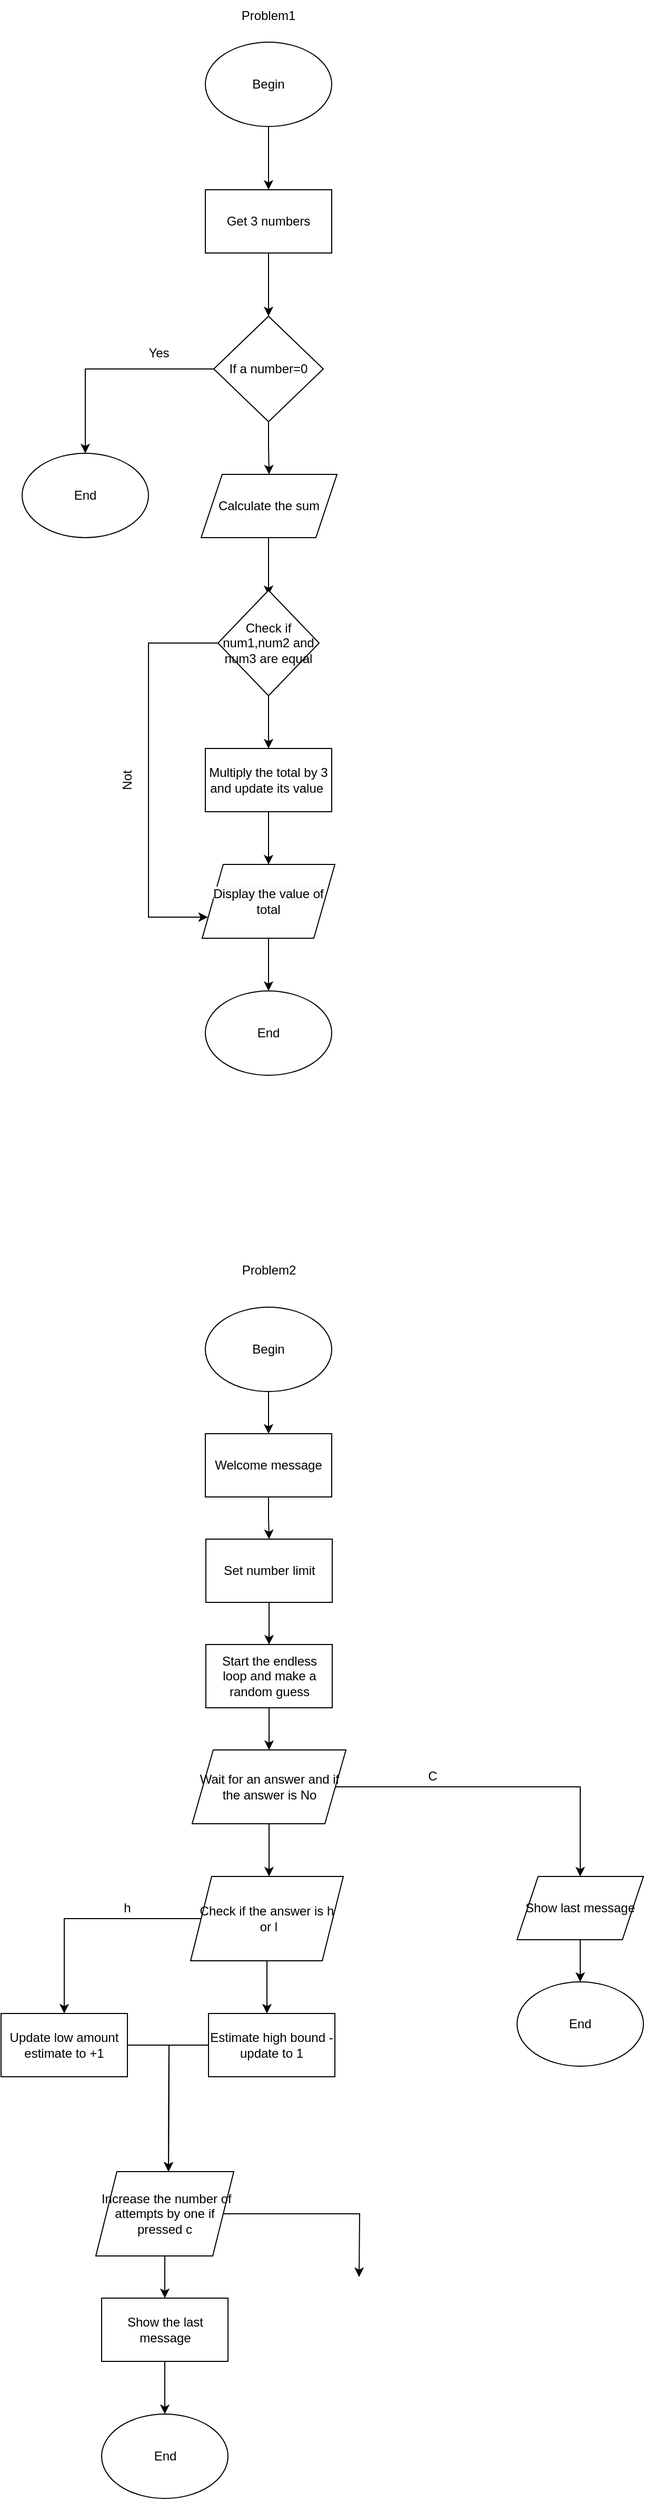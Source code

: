 <mxfile version="22.0.6" type="github">
  <diagram name="Sayfa -1" id="bmsgZCtZZ-5AFsBClS5B">
    <mxGraphModel dx="954" dy="622" grid="1" gridSize="10" guides="1" tooltips="1" connect="1" arrows="1" fold="1" page="1" pageScale="1" pageWidth="827" pageHeight="1169" math="0" shadow="0">
      <root>
        <mxCell id="0" />
        <mxCell id="1" parent="0" />
        <mxCell id="w_AHAtuaYFJrgY3aIRM--20" value="Problem1" style="text;html=1;strokeColor=none;fillColor=none;align=center;verticalAlign=middle;whiteSpace=wrap;rounded=0;" parent="1" vertex="1">
          <mxGeometry x="384" width="60" height="30" as="geometry" />
        </mxCell>
        <mxCell id="phnRR8jFc-2AYbye7Y-e-3" value="" style="edgeStyle=orthogonalEdgeStyle;rounded=0;orthogonalLoop=1;jettySize=auto;html=1;" parent="1" source="phnRR8jFc-2AYbye7Y-e-1" target="phnRR8jFc-2AYbye7Y-e-2" edge="1">
          <mxGeometry relative="1" as="geometry" />
        </mxCell>
        <mxCell id="phnRR8jFc-2AYbye7Y-e-1" value="Begin" style="ellipse;whiteSpace=wrap;html=1;" parent="1" vertex="1">
          <mxGeometry x="354" y="40" width="120" height="80" as="geometry" />
        </mxCell>
        <mxCell id="phnRR8jFc-2AYbye7Y-e-6" value="" style="edgeStyle=orthogonalEdgeStyle;rounded=0;orthogonalLoop=1;jettySize=auto;html=1;" parent="1" source="phnRR8jFc-2AYbye7Y-e-2" edge="1">
          <mxGeometry relative="1" as="geometry">
            <mxPoint x="414" y="300" as="targetPoint" />
          </mxGeometry>
        </mxCell>
        <mxCell id="phnRR8jFc-2AYbye7Y-e-2" value="Get 3 numbers" style="whiteSpace=wrap;html=1;" parent="1" vertex="1">
          <mxGeometry x="354" y="180" width="120" height="60" as="geometry" />
        </mxCell>
        <mxCell id="phnRR8jFc-2AYbye7Y-e-9" value="" style="edgeStyle=orthogonalEdgeStyle;rounded=0;orthogonalLoop=1;jettySize=auto;html=1;entryX=0.5;entryY=0;entryDx=0;entryDy=0;" parent="1" source="phnRR8jFc-2AYbye7Y-e-4" target="phnRR8jFc-2AYbye7Y-e-7" edge="1">
          <mxGeometry relative="1" as="geometry">
            <mxPoint x="280" y="430" as="targetPoint" />
          </mxGeometry>
        </mxCell>
        <mxCell id="phnRR8jFc-2AYbye7Y-e-11" value="" style="edgeStyle=orthogonalEdgeStyle;rounded=0;orthogonalLoop=1;jettySize=auto;html=1;" parent="1" source="phnRR8jFc-2AYbye7Y-e-4" target="phnRR8jFc-2AYbye7Y-e-10" edge="1">
          <mxGeometry relative="1" as="geometry" />
        </mxCell>
        <mxCell id="phnRR8jFc-2AYbye7Y-e-4" value="If a number=0" style="rhombus;whiteSpace=wrap;html=1;" parent="1" vertex="1">
          <mxGeometry x="362" y="300" width="104" height="100" as="geometry" />
        </mxCell>
        <mxCell id="phnRR8jFc-2AYbye7Y-e-7" value="End" style="ellipse;whiteSpace=wrap;html=1;" parent="1" vertex="1">
          <mxGeometry x="180" y="430" width="120" height="80" as="geometry" />
        </mxCell>
        <mxCell id="phnRR8jFc-2AYbye7Y-e-15" value="" style="edgeStyle=orthogonalEdgeStyle;rounded=0;orthogonalLoop=1;jettySize=auto;html=1;" parent="1" source="phnRR8jFc-2AYbye7Y-e-10" edge="1">
          <mxGeometry relative="1" as="geometry">
            <mxPoint x="414" y="564.5" as="targetPoint" />
          </mxGeometry>
        </mxCell>
        <mxCell id="phnRR8jFc-2AYbye7Y-e-10" value="Calculate the sum" style="shape=parallelogram;perimeter=parallelogramPerimeter;whiteSpace=wrap;html=1;fixedSize=1;" parent="1" vertex="1">
          <mxGeometry x="350" y="450" width="129" height="60" as="geometry" />
        </mxCell>
        <mxCell id="phnRR8jFc-2AYbye7Y-e-19" value="" style="edgeStyle=orthogonalEdgeStyle;rounded=0;orthogonalLoop=1;jettySize=auto;html=1;" parent="1" source="phnRR8jFc-2AYbye7Y-e-17" target="phnRR8jFc-2AYbye7Y-e-18" edge="1">
          <mxGeometry relative="1" as="geometry" />
        </mxCell>
        <mxCell id="ZxIxD0bRiLSrX2sxEqu0-2" value="" style="edgeStyle=orthogonalEdgeStyle;rounded=0;orthogonalLoop=1;jettySize=auto;html=1;entryX=0;entryY=0.75;entryDx=0;entryDy=0;" parent="1" source="phnRR8jFc-2AYbye7Y-e-17" target="phnRR8jFc-2AYbye7Y-e-20" edge="1">
          <mxGeometry relative="1" as="geometry">
            <mxPoint x="260" y="850" as="targetPoint" />
            <Array as="points">
              <mxPoint x="300" y="610" />
              <mxPoint x="300" y="870" />
            </Array>
          </mxGeometry>
        </mxCell>
        <mxCell id="phnRR8jFc-2AYbye7Y-e-17" value="Check if num1,num2 and num3 are equal" style="rhombus;whiteSpace=wrap;html=1;" parent="1" vertex="1">
          <mxGeometry x="366" y="560" width="96" height="100" as="geometry" />
        </mxCell>
        <mxCell id="phnRR8jFc-2AYbye7Y-e-21" value="" style="edgeStyle=orthogonalEdgeStyle;rounded=0;orthogonalLoop=1;jettySize=auto;html=1;" parent="1" source="phnRR8jFc-2AYbye7Y-e-18" target="phnRR8jFc-2AYbye7Y-e-20" edge="1">
          <mxGeometry relative="1" as="geometry" />
        </mxCell>
        <mxCell id="phnRR8jFc-2AYbye7Y-e-18" value="Multiply the total by 3 and update its value&amp;nbsp;" style="whiteSpace=wrap;html=1;" parent="1" vertex="1">
          <mxGeometry x="354" y="710" width="120" height="60" as="geometry" />
        </mxCell>
        <mxCell id="phnRR8jFc-2AYbye7Y-e-23" value="" style="edgeStyle=orthogonalEdgeStyle;rounded=0;orthogonalLoop=1;jettySize=auto;html=1;" parent="1" source="phnRR8jFc-2AYbye7Y-e-20" target="phnRR8jFc-2AYbye7Y-e-22" edge="1">
          <mxGeometry relative="1" as="geometry" />
        </mxCell>
        <mxCell id="phnRR8jFc-2AYbye7Y-e-20" value="&lt;span style=&quot;caret-color: rgb(0, 0, 0); color: rgb(0, 0, 0); font-family: Helvetica; font-size: 12px; font-style: normal; font-variant-caps: normal; font-weight: 400; letter-spacing: normal; text-align: center; text-indent: 0px; text-transform: none; word-spacing: 0px; -webkit-text-stroke-width: 0px; background-color: rgb(251, 251, 251); text-decoration: none; float: none; display: inline !important;&quot;&gt;Display the value of total&lt;/span&gt;" style="shape=parallelogram;perimeter=parallelogramPerimeter;whiteSpace=wrap;html=1;fixedSize=1;" parent="1" vertex="1">
          <mxGeometry x="351" y="820" width="126" height="70" as="geometry" />
        </mxCell>
        <mxCell id="phnRR8jFc-2AYbye7Y-e-22" value="End" style="ellipse;whiteSpace=wrap;html=1;" parent="1" vertex="1">
          <mxGeometry x="354" y="940" width="120" height="80" as="geometry" />
        </mxCell>
        <mxCell id="phnRR8jFc-2AYbye7Y-e-27" value="Problem2" style="text;html=1;align=center;verticalAlign=middle;resizable=0;points=[];autosize=1;strokeColor=none;fillColor=none;" parent="1" vertex="1">
          <mxGeometry x="379" y="1190" width="70" height="30" as="geometry" />
        </mxCell>
        <mxCell id="ZxIxD0bRiLSrX2sxEqu0-7" value="Not" style="text;html=1;strokeColor=none;fillColor=none;align=center;verticalAlign=middle;whiteSpace=wrap;rounded=0;rotation=270;" parent="1" vertex="1">
          <mxGeometry x="250" y="725" width="60" height="30" as="geometry" />
        </mxCell>
        <mxCell id="ZxIxD0bRiLSrX2sxEqu0-8" value="Yes" style="text;html=1;strokeColor=none;fillColor=none;align=center;verticalAlign=middle;whiteSpace=wrap;rounded=0;" parent="1" vertex="1">
          <mxGeometry x="280" y="320" width="60" height="30" as="geometry" />
        </mxCell>
        <mxCell id="GckN7NiXLWdMpV4eVx2x-3" value="" style="edgeStyle=orthogonalEdgeStyle;rounded=0;orthogonalLoop=1;jettySize=auto;html=1;" edge="1" parent="1" source="GckN7NiXLWdMpV4eVx2x-1" target="GckN7NiXLWdMpV4eVx2x-2">
          <mxGeometry relative="1" as="geometry" />
        </mxCell>
        <mxCell id="GckN7NiXLWdMpV4eVx2x-1" value="Begin" style="ellipse;whiteSpace=wrap;html=1;" vertex="1" parent="1">
          <mxGeometry x="354" y="1240" width="120" height="80" as="geometry" />
        </mxCell>
        <mxCell id="GckN7NiXLWdMpV4eVx2x-5" value="" style="edgeStyle=orthogonalEdgeStyle;rounded=0;orthogonalLoop=1;jettySize=auto;html=1;" edge="1" parent="1" source="GckN7NiXLWdMpV4eVx2x-2" target="GckN7NiXLWdMpV4eVx2x-4">
          <mxGeometry relative="1" as="geometry" />
        </mxCell>
        <mxCell id="GckN7NiXLWdMpV4eVx2x-2" value="Welcome message" style="whiteSpace=wrap;html=1;" vertex="1" parent="1">
          <mxGeometry x="354" y="1360" width="120" height="60" as="geometry" />
        </mxCell>
        <mxCell id="GckN7NiXLWdMpV4eVx2x-7" value="" style="edgeStyle=orthogonalEdgeStyle;rounded=0;orthogonalLoop=1;jettySize=auto;html=1;" edge="1" parent="1" source="GckN7NiXLWdMpV4eVx2x-4" target="GckN7NiXLWdMpV4eVx2x-6">
          <mxGeometry relative="1" as="geometry" />
        </mxCell>
        <mxCell id="GckN7NiXLWdMpV4eVx2x-4" value="Set number limit" style="whiteSpace=wrap;html=1;" vertex="1" parent="1">
          <mxGeometry x="354.5" y="1460" width="120" height="60" as="geometry" />
        </mxCell>
        <mxCell id="GckN7NiXLWdMpV4eVx2x-9" value="" style="edgeStyle=orthogonalEdgeStyle;rounded=0;orthogonalLoop=1;jettySize=auto;html=1;" edge="1" parent="1" source="GckN7NiXLWdMpV4eVx2x-6" target="GckN7NiXLWdMpV4eVx2x-8">
          <mxGeometry relative="1" as="geometry" />
        </mxCell>
        <mxCell id="GckN7NiXLWdMpV4eVx2x-6" value="Start the endless loop&amp;nbsp;and make a random guess" style="whiteSpace=wrap;html=1;" vertex="1" parent="1">
          <mxGeometry x="354.5" y="1560" width="120" height="60" as="geometry" />
        </mxCell>
        <mxCell id="GckN7NiXLWdMpV4eVx2x-11" value="" style="edgeStyle=orthogonalEdgeStyle;rounded=0;orthogonalLoop=1;jettySize=auto;html=1;" edge="1" parent="1" source="GckN7NiXLWdMpV4eVx2x-8">
          <mxGeometry relative="1" as="geometry">
            <mxPoint x="414.5" y="1780" as="targetPoint" />
          </mxGeometry>
        </mxCell>
        <mxCell id="GckN7NiXLWdMpV4eVx2x-13" value="" style="edgeStyle=orthogonalEdgeStyle;rounded=0;orthogonalLoop=1;jettySize=auto;html=1;entryX=0.5;entryY=0;entryDx=0;entryDy=0;" edge="1" parent="1" source="GckN7NiXLWdMpV4eVx2x-8" target="GckN7NiXLWdMpV4eVx2x-14">
          <mxGeometry relative="1" as="geometry">
            <mxPoint x="640.5" y="1780" as="targetPoint" />
          </mxGeometry>
        </mxCell>
        <mxCell id="GckN7NiXLWdMpV4eVx2x-8" value="Wait for an answer and if the answer is No" style="shape=parallelogram;perimeter=parallelogramPerimeter;whiteSpace=wrap;html=1;fixedSize=1;" vertex="1" parent="1">
          <mxGeometry x="341.5" y="1660" width="146" height="70" as="geometry" />
        </mxCell>
        <mxCell id="GckN7NiXLWdMpV4eVx2x-16" value="" style="edgeStyle=orthogonalEdgeStyle;rounded=0;orthogonalLoop=1;jettySize=auto;html=1;entryX=0.5;entryY=0;entryDx=0;entryDy=0;" edge="1" parent="1" source="GckN7NiXLWdMpV4eVx2x-14" target="GckN7NiXLWdMpV4eVx2x-17">
          <mxGeometry relative="1" as="geometry">
            <mxPoint x="640" y="1920" as="targetPoint" />
          </mxGeometry>
        </mxCell>
        <mxCell id="GckN7NiXLWdMpV4eVx2x-14" value="Show last message" style="shape=parallelogram;perimeter=parallelogramPerimeter;whiteSpace=wrap;html=1;fixedSize=1;" vertex="1" parent="1">
          <mxGeometry x="650" y="1780" width="120" height="60" as="geometry" />
        </mxCell>
        <mxCell id="GckN7NiXLWdMpV4eVx2x-17" value="End" style="ellipse;whiteSpace=wrap;html=1;" vertex="1" parent="1">
          <mxGeometry x="650" y="1880" width="120" height="80" as="geometry" />
        </mxCell>
        <mxCell id="GckN7NiXLWdMpV4eVx2x-20" value="" style="edgeStyle=orthogonalEdgeStyle;rounded=0;orthogonalLoop=1;jettySize=auto;html=1;" edge="1" parent="1" source="GckN7NiXLWdMpV4eVx2x-18" target="GckN7NiXLWdMpV4eVx2x-19">
          <mxGeometry relative="1" as="geometry" />
        </mxCell>
        <mxCell id="GckN7NiXLWdMpV4eVx2x-25" value="" style="edgeStyle=orthogonalEdgeStyle;rounded=0;orthogonalLoop=1;jettySize=auto;html=1;" edge="1" parent="1" source="GckN7NiXLWdMpV4eVx2x-18">
          <mxGeometry relative="1" as="geometry">
            <mxPoint x="412.5" y="1910" as="targetPoint" />
          </mxGeometry>
        </mxCell>
        <mxCell id="GckN7NiXLWdMpV4eVx2x-18" value="Check if the answer is h &amp;nbsp;or l" style="shape=parallelogram;perimeter=parallelogramPerimeter;whiteSpace=wrap;html=1;fixedSize=1;" vertex="1" parent="1">
          <mxGeometry x="340" y="1780" width="145" height="80" as="geometry" />
        </mxCell>
        <mxCell id="GckN7NiXLWdMpV4eVx2x-35" value="" style="edgeStyle=orthogonalEdgeStyle;rounded=0;orthogonalLoop=1;jettySize=auto;html=1;" edge="1" parent="1" source="GckN7NiXLWdMpV4eVx2x-19">
          <mxGeometry relative="1" as="geometry">
            <mxPoint x="319" y="2060" as="targetPoint" />
          </mxGeometry>
        </mxCell>
        <mxCell id="GckN7NiXLWdMpV4eVx2x-19" value="Update low amount estimate to +1" style="whiteSpace=wrap;html=1;" vertex="1" parent="1">
          <mxGeometry x="160" y="1910" width="120" height="60" as="geometry" />
        </mxCell>
        <mxCell id="GckN7NiXLWdMpV4eVx2x-37" value="" style="edgeStyle=orthogonalEdgeStyle;rounded=0;orthogonalLoop=1;jettySize=auto;html=1;entryX=0.5;entryY=0;entryDx=0;entryDy=0;" edge="1" parent="1" source="GckN7NiXLWdMpV4eVx2x-29">
          <mxGeometry relative="1" as="geometry">
            <mxPoint x="319" y="2060" as="targetPoint" />
          </mxGeometry>
        </mxCell>
        <mxCell id="GckN7NiXLWdMpV4eVx2x-29" value="Estimate high bound - update to 1" style="rounded=0;whiteSpace=wrap;html=1;" vertex="1" parent="1">
          <mxGeometry x="357" y="1910" width="120" height="60" as="geometry" />
        </mxCell>
        <mxCell id="GckN7NiXLWdMpV4eVx2x-32" value="C" style="text;html=1;strokeColor=none;fillColor=none;align=center;verticalAlign=middle;whiteSpace=wrap;rounded=0;" vertex="1" parent="1">
          <mxGeometry x="540" y="1670" width="60" height="30" as="geometry" />
        </mxCell>
        <mxCell id="GckN7NiXLWdMpV4eVx2x-33" value="h" style="text;html=1;strokeColor=none;fillColor=none;align=center;verticalAlign=middle;whiteSpace=wrap;rounded=0;" vertex="1" parent="1">
          <mxGeometry x="250" y="1795" width="60" height="30" as="geometry" />
        </mxCell>
        <mxCell id="GckN7NiXLWdMpV4eVx2x-43" value="" style="edgeStyle=orthogonalEdgeStyle;rounded=0;orthogonalLoop=1;jettySize=auto;html=1;" edge="1" parent="1" source="GckN7NiXLWdMpV4eVx2x-41" target="GckN7NiXLWdMpV4eVx2x-42">
          <mxGeometry relative="1" as="geometry" />
        </mxCell>
        <mxCell id="GckN7NiXLWdMpV4eVx2x-48" value="" style="edgeStyle=orthogonalEdgeStyle;rounded=0;orthogonalLoop=1;jettySize=auto;html=1;" edge="1" parent="1" source="GckN7NiXLWdMpV4eVx2x-41">
          <mxGeometry relative="1" as="geometry">
            <mxPoint x="500" y="2160" as="targetPoint" />
          </mxGeometry>
        </mxCell>
        <mxCell id="GckN7NiXLWdMpV4eVx2x-41" value="&amp;nbsp;Increase the number of attempts by one if pressed c" style="shape=parallelogram;perimeter=parallelogramPerimeter;whiteSpace=wrap;html=1;fixedSize=1;" vertex="1" parent="1">
          <mxGeometry x="250" y="2060" width="131" height="80" as="geometry" />
        </mxCell>
        <mxCell id="GckN7NiXLWdMpV4eVx2x-45" value="" style="edgeStyle=orthogonalEdgeStyle;rounded=0;orthogonalLoop=1;jettySize=auto;html=1;entryX=0.5;entryY=0;entryDx=0;entryDy=0;" edge="1" parent="1" source="GckN7NiXLWdMpV4eVx2x-42" target="GckN7NiXLWdMpV4eVx2x-46">
          <mxGeometry relative="1" as="geometry">
            <mxPoint x="315.5" y="2320" as="targetPoint" />
          </mxGeometry>
        </mxCell>
        <mxCell id="GckN7NiXLWdMpV4eVx2x-42" value="Show the last message" style="whiteSpace=wrap;html=1;" vertex="1" parent="1">
          <mxGeometry x="255.5" y="2180" width="120" height="60" as="geometry" />
        </mxCell>
        <mxCell id="GckN7NiXLWdMpV4eVx2x-46" value="End" style="ellipse;whiteSpace=wrap;html=1;" vertex="1" parent="1">
          <mxGeometry x="255.5" y="2290" width="120" height="80" as="geometry" />
        </mxCell>
      </root>
    </mxGraphModel>
  </diagram>
</mxfile>
